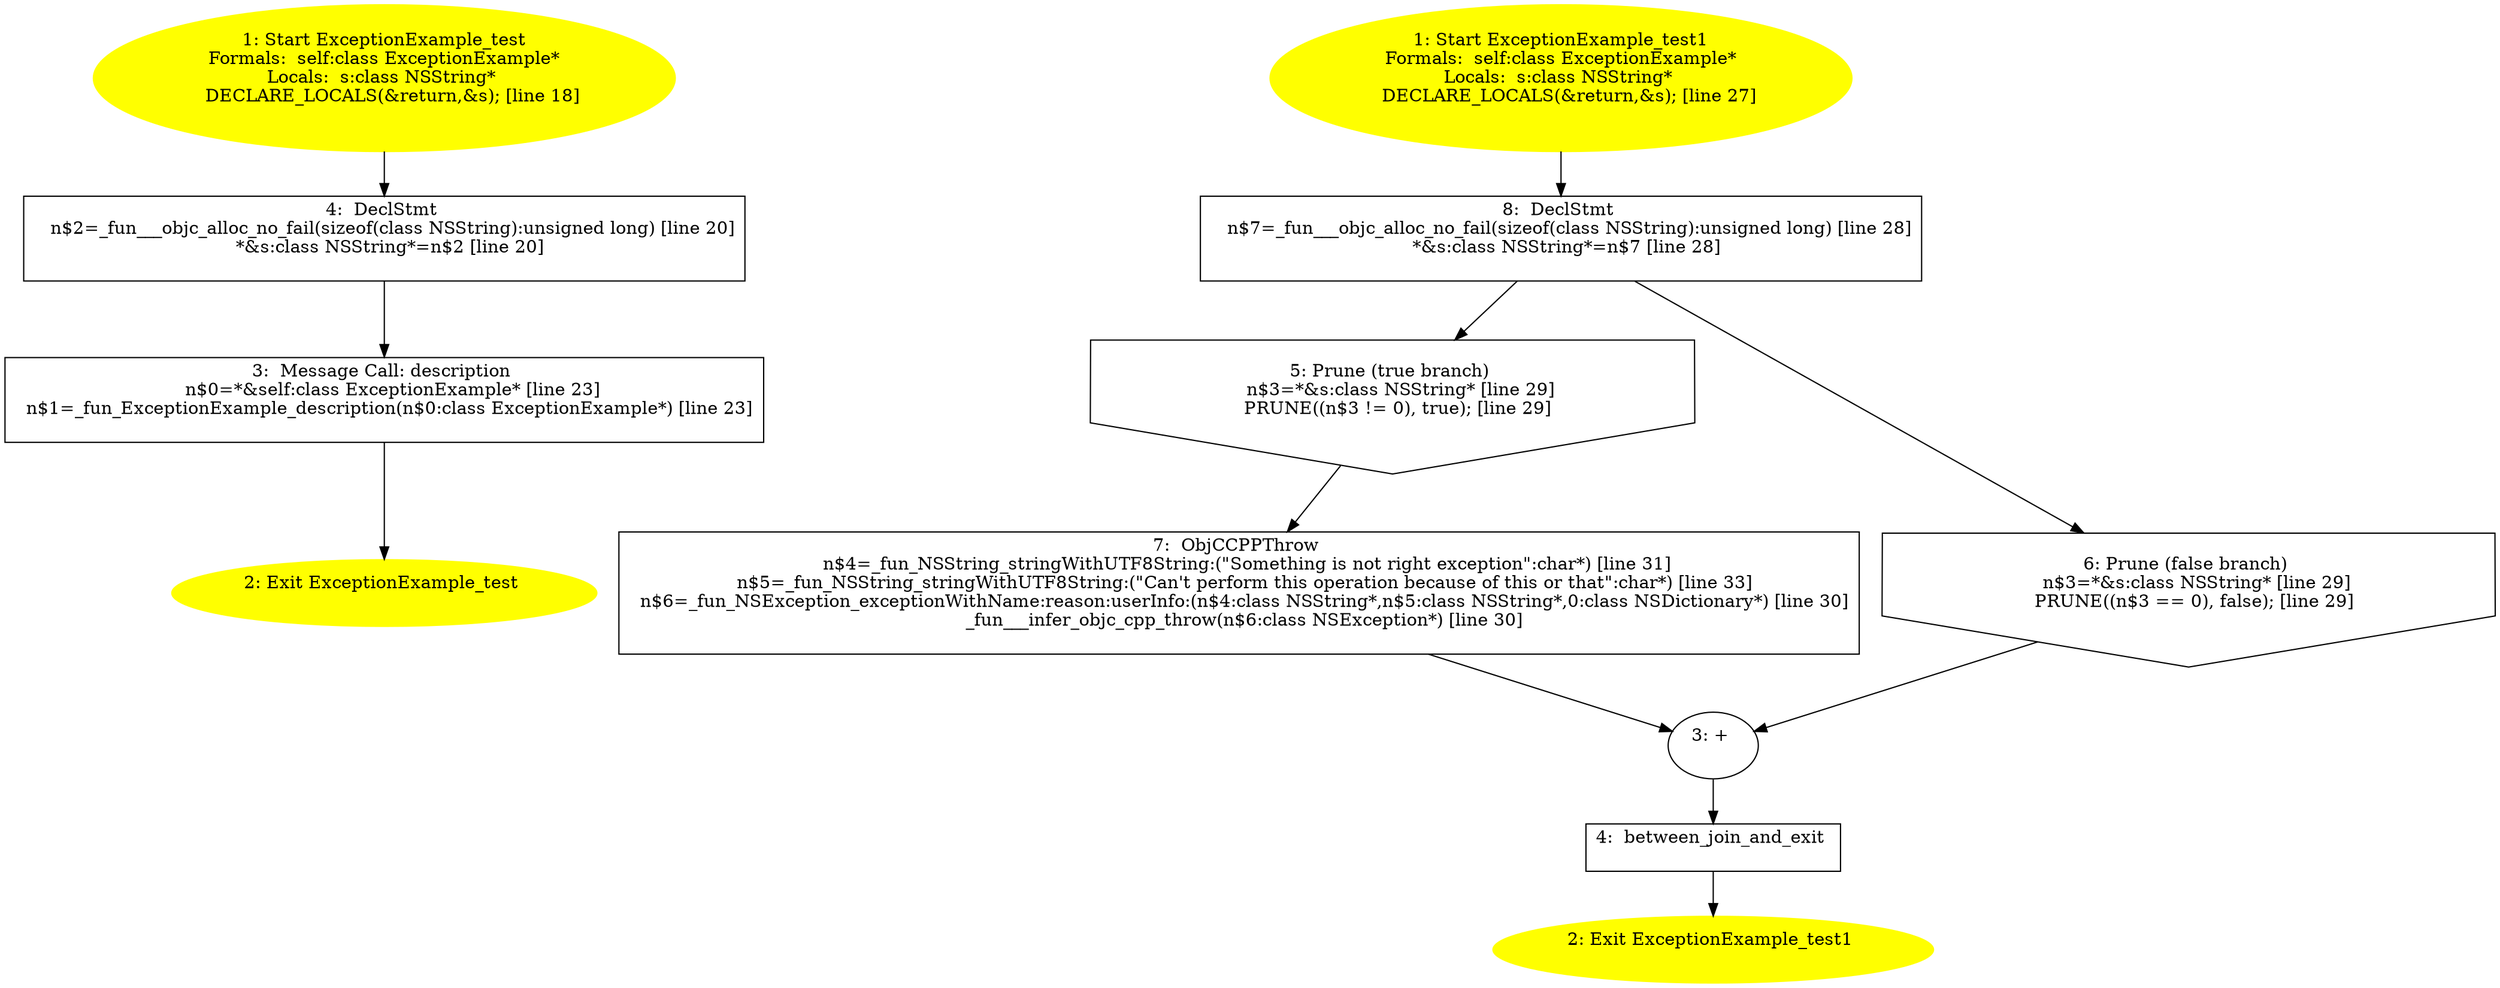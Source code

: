 /* @generated */
digraph iCFG {
"ExceptionExample_testinstance.73eacc9b33bf2e48d174650df16040f3_1" [label="1: Start ExceptionExample_test\nFormals:  self:class ExceptionExample*\nLocals:  s:class NSString* \n   DECLARE_LOCALS(&return,&s); [line 18]\n " color=yellow style=filled]
	

	 "ExceptionExample_testinstance.73eacc9b33bf2e48d174650df16040f3_1" -> "ExceptionExample_testinstance.73eacc9b33bf2e48d174650df16040f3_4" ;
"ExceptionExample_testinstance.73eacc9b33bf2e48d174650df16040f3_2" [label="2: Exit ExceptionExample_test \n  " color=yellow style=filled]
	

"ExceptionExample_testinstance.73eacc9b33bf2e48d174650df16040f3_3" [label="3:  Message Call: description \n   n$0=*&self:class ExceptionExample* [line 23]\n  n$1=_fun_ExceptionExample_description(n$0:class ExceptionExample*) [line 23]\n " shape="box"]
	

	 "ExceptionExample_testinstance.73eacc9b33bf2e48d174650df16040f3_3" -> "ExceptionExample_testinstance.73eacc9b33bf2e48d174650df16040f3_2" ;
"ExceptionExample_testinstance.73eacc9b33bf2e48d174650df16040f3_4" [label="4:  DeclStmt \n   n$2=_fun___objc_alloc_no_fail(sizeof(class NSString):unsigned long) [line 20]\n  *&s:class NSString*=n$2 [line 20]\n " shape="box"]
	

	 "ExceptionExample_testinstance.73eacc9b33bf2e48d174650df16040f3_4" -> "ExceptionExample_testinstance.73eacc9b33bf2e48d174650df16040f3_3" ;
"ExceptionExample_test1instance.59e4aab0262ce59f2d651672b2a3d139_1" [label="1: Start ExceptionExample_test1\nFormals:  self:class ExceptionExample*\nLocals:  s:class NSString* \n   DECLARE_LOCALS(&return,&s); [line 27]\n " color=yellow style=filled]
	

	 "ExceptionExample_test1instance.59e4aab0262ce59f2d651672b2a3d139_1" -> "ExceptionExample_test1instance.59e4aab0262ce59f2d651672b2a3d139_8" ;
"ExceptionExample_test1instance.59e4aab0262ce59f2d651672b2a3d139_2" [label="2: Exit ExceptionExample_test1 \n  " color=yellow style=filled]
	

"ExceptionExample_test1instance.59e4aab0262ce59f2d651672b2a3d139_3" [label="3: + \n  " ]
	

	 "ExceptionExample_test1instance.59e4aab0262ce59f2d651672b2a3d139_3" -> "ExceptionExample_test1instance.59e4aab0262ce59f2d651672b2a3d139_4" ;
"ExceptionExample_test1instance.59e4aab0262ce59f2d651672b2a3d139_4" [label="4:  between_join_and_exit \n  " shape="box"]
	

	 "ExceptionExample_test1instance.59e4aab0262ce59f2d651672b2a3d139_4" -> "ExceptionExample_test1instance.59e4aab0262ce59f2d651672b2a3d139_2" ;
"ExceptionExample_test1instance.59e4aab0262ce59f2d651672b2a3d139_5" [label="5: Prune (true branch) \n   n$3=*&s:class NSString* [line 29]\n  PRUNE((n$3 != 0), true); [line 29]\n " shape="invhouse"]
	

	 "ExceptionExample_test1instance.59e4aab0262ce59f2d651672b2a3d139_5" -> "ExceptionExample_test1instance.59e4aab0262ce59f2d651672b2a3d139_7" ;
"ExceptionExample_test1instance.59e4aab0262ce59f2d651672b2a3d139_6" [label="6: Prune (false branch) \n   n$3=*&s:class NSString* [line 29]\n  PRUNE((n$3 == 0), false); [line 29]\n " shape="invhouse"]
	

	 "ExceptionExample_test1instance.59e4aab0262ce59f2d651672b2a3d139_6" -> "ExceptionExample_test1instance.59e4aab0262ce59f2d651672b2a3d139_3" ;
"ExceptionExample_test1instance.59e4aab0262ce59f2d651672b2a3d139_7" [label="7:  ObjCCPPThrow \n   n$4=_fun_NSString_stringWithUTF8String:(\"Something is not right exception\":char*) [line 31]\n  n$5=_fun_NSString_stringWithUTF8String:(\"Can't perform this operation because of this or that\":char*) [line 33]\n  n$6=_fun_NSException_exceptionWithName:reason:userInfo:(n$4:class NSString*,n$5:class NSString*,0:class NSDictionary*) [line 30]\n  _fun___infer_objc_cpp_throw(n$6:class NSException*) [line 30]\n " shape="box"]
	

	 "ExceptionExample_test1instance.59e4aab0262ce59f2d651672b2a3d139_7" -> "ExceptionExample_test1instance.59e4aab0262ce59f2d651672b2a3d139_3" ;
"ExceptionExample_test1instance.59e4aab0262ce59f2d651672b2a3d139_8" [label="8:  DeclStmt \n   n$7=_fun___objc_alloc_no_fail(sizeof(class NSString):unsigned long) [line 28]\n  *&s:class NSString*=n$7 [line 28]\n " shape="box"]
	

	 "ExceptionExample_test1instance.59e4aab0262ce59f2d651672b2a3d139_8" -> "ExceptionExample_test1instance.59e4aab0262ce59f2d651672b2a3d139_5" ;
	 "ExceptionExample_test1instance.59e4aab0262ce59f2d651672b2a3d139_8" -> "ExceptionExample_test1instance.59e4aab0262ce59f2d651672b2a3d139_6" ;
}
